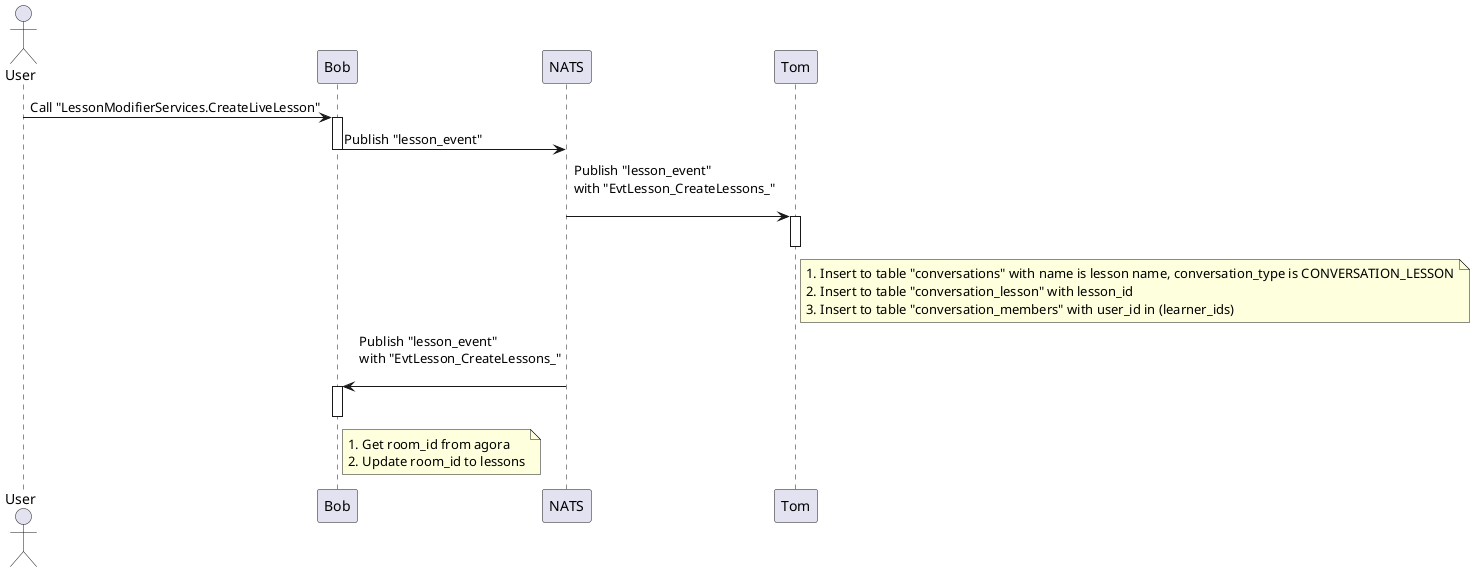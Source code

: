 @startuml
hide circle

actor User as User order 10
participant NATS as NATS order 30
participant Bob as Bob order 20
participant Tom as Tom order 40
User   -> Bob:  Call "LessonModifierServices.CreateLiveLesson"
activate Bob
Bob -> NATS: Publish "lesson_event"
deactivate Bob
NATS -> Tom: \
Publish "lesson_event"\nwith "EvtLesson_CreateLessons_" \n
activate Tom
note right Tom
1. Insert to table "conversations" with name is lesson name, conversation_type is CONVERSATION_LESSON
2. Insert to table "conversation_lesson" with lesson_id
3. Insert to table "conversation_members" with user_id in (learner_ids)
end note
deactivate Tom
NATS -> Bob: \
Publish "lesson_event"\nwith "EvtLesson_CreateLessons_" \n
activate Bob
note right Bob
1. Get room_id from agora
2. Update room_id to lessons
end note
deactivate Bob
@enduml